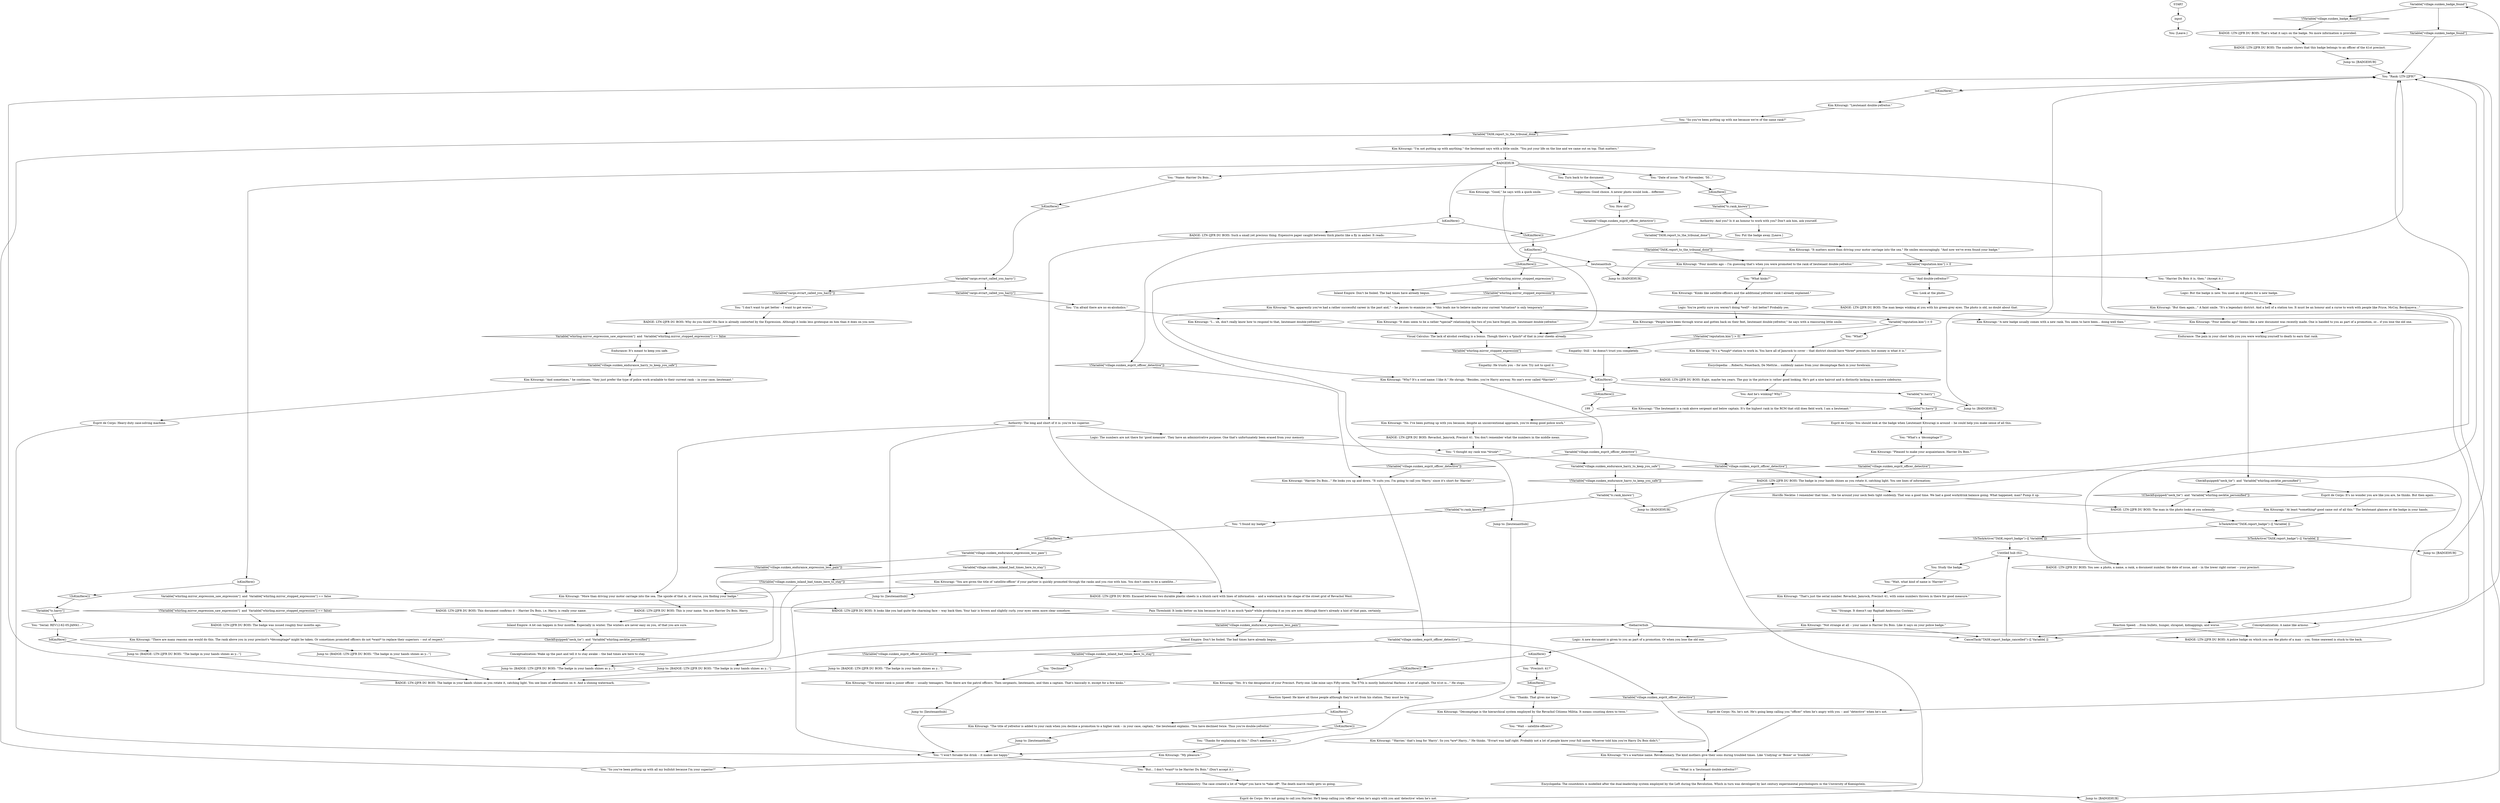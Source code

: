 # INVENTORY / BADGE
# Your lost badge.
# ==================================================
digraph G {
	  0 [label="START"];
	  1 [label="input"];
	  2 [label="Variable[\"village.sunken_badge_found\"]"];
	  3 [label="Variable[\"village.sunken_badge_found\"]", shape=diamond];
	  4 [label="!(Variable[\"village.sunken_badge_found\"])", shape=diamond];
	  5 [label="Kim Kitsuragi: \"It's a *tough* station to work in. You have all of Jamrock to cover -- that district should have *three* precincts, but money is what it is.\""];
	  6 [label="BADGE: LTN-2JFR DU BOIS: The badge in your hands shines as you rotate it, catching light. You see lines of information:"];
	  7 [label="Empathy: Still -- he doesn't trust you completely."];
	  8 [label="You: \"Name: Harrier Du Bois...\""];
	  9 [label="IsTaskActive(\"TASK.report_badge\")--[[ Variable[ ]]"];
	  10 [label="IsTaskActive(\"TASK.report_badge\")--[[ Variable[ ]]", shape=diamond];
	  11 [label="!(IsTaskActive(\"TASK.report_badge\")--[[ Variable[ ]])", shape=diamond];
	  12 [label="Esprit de Corps: Heavy-duty case-solving machine."];
	  13 [label="Kim Kitsuragi: \"My pleasure.\""];
	  14 [label="BADGE: LTN-2JFR DU BOIS: The man keeps winking at you with his green-grey eyes. The photo is old, no doubt about that."];
	  15 [label="Endurance: The pain in your chest tells you you were working yourself to death to earn that rank."];
	  16 [label="You: How old?"];
	  17 [label="Jump to: [BADGE: LTN-2JFR DU BOIS: \"The badge in your hands shines as y...\"]"];
	  18 [label="Kim Kitsuragi: \"Kinks like satellite-officers and the additional yefreitor rank I already explained.\""];
	  19 [label="Variable[\"cargo.evrart_called_you_harry\"]"];
	  20 [label="Variable[\"cargo.evrart_called_you_harry\"]", shape=diamond];
	  21 [label="!(Variable[\"cargo.evrart_called_you_harry\"])", shape=diamond];
	  22 [label="Kim Kitsuragi: \"Not strange at all -- your name is Harrier Du Bois. Like it says on your police badge.\""];
	  23 [label="BADGE: LTN-2JFR DU BOIS: The badge in your hands shines as you rotate it, catching light. You see lines of information on it. And a shining watermark."];
	  24 [label="Kim Kitsuragi: \"Lieutenant double-yefreitor.\""];
	  25 [label="Untitled hub (02)"];
	  26 [label="You: Study the badge."];
	  27 [label="You: And he's winking? Why?"];
	  28 [label="Inland Empire: Don't be fooled. The bad times have already begun."];
	  29 [label="Variable[\"village.sunken_esprit_officer_detective\"]"];
	  30 [label="Variable[\"village.sunken_esprit_officer_detective\"]", shape=diamond];
	  31 [label="!(Variable[\"village.sunken_esprit_officer_detective\"])", shape=diamond];
	  32 [label="Variable[\"village.sunken_esprit_officer_detective\"]"];
	  33 [label="Variable[\"village.sunken_esprit_officer_detective\"]", shape=diamond];
	  34 [label="!(Variable[\"village.sunken_esprit_officer_detective\"])", shape=diamond];
	  35 [label="Kim Kitsuragi: \"I'm not putting up with anything,\" the lieutenant says with a little smile. \"You put your life on the line and we came out on top. That matters.\""];
	  36 [label="BADGE: LTN-2JFR DU BOIS: This document confirms it -- Harrier Du Bois, i.e. Harry, is really your name."];
	  37 [label="You: \"Serial: REV12-62-05-JAM41...\""];
	  38 [label="You: Turn back to the document."];
	  39 [label="Jump to: [lieutenanthub]"];
	  40 [label="Visual Calculus: The lack of alcohol swelling is a bonus. Though there's a *pinch* of that in your cheeks already."];
	  41 [label="theharrerhub"];
	  42 [label="Kim Kitsuragi: \"It's a wartime name. Revolutionary. The kind mothers give their sons during troubled times. Like 'Undying' or 'Boxer' or 'Ironhide'.\""];
	  43 [label="Kim Kitsuragi: \"That's just the serial number. Revachol, Jamrock, Precinct 41, with some numbers thrown in there for good measure.\""];
	  44 [label="Jump to: [BADGE: LTN-2JFR DU BOIS: \"The badge in your hands shines as y...\"]"];
	  45 [label="Kim Kitsuragi: \"Yes, apparently you've had a rather successful career in the past and,\" -- he pauses to examine you -- \"this leads me to believe maybe your current *situation* is only temporary.\""];
	  46 [label="Variable[\"village.sunken_endurance_harry_to_keep_you_safe\"]"];
	  47 [label="Variable[\"village.sunken_endurance_harry_to_keep_you_safe\"]", shape=diamond];
	  48 [label="!(Variable[\"village.sunken_endurance_harry_to_keep_you_safe\"])", shape=diamond];
	  49 [label="Reaction Speed: ...from bullets, hunger, shrapnel, kidnappings, and worse."];
	  50 [label="Kim Kitsuragi: \"And sometimes,\" he continues, \"they just prefer the type of police work available to their current rank -- in your case, lieutenant.\""];
	  51 [label="Jump to: [BADGE: LTN-2JFR DU BOIS: \"The badge in your hands shines as y...\"]"];
	  52 [label="Jump to: [BADGEHUB]"];
	  53 [label="You: \"I thought my rank was *drunk*.\""];
	  54 [label="You: \"Harrier Du Bois it is, then.\" (Accept it.)"];
	  55 [label="CancelTask(\"TASK.report_badge_cancelled\")--[[ Variable[ ]]"];
	  56 [label="Jump to: [BADGEHUB]"];
	  57 [label="Horrific Necktie: I remember that time... the tie around your neck feels tight suddenly. That was a good time. We had a good work/drink balance going. What happened, man? Pump it up."];
	  58 [label="Conceptualization: Wake up the past and tell it to stay awake -- the bad times are here to stay."];
	  59 [label="You: \"Declined?\""];
	  60 [label="Jump to: [lieutenanthub]"];
	  61 [label="You: \"So you've been putting up with all my bullshit because I'm your superior?\""];
	  62 [label="Kim Kitsuragi: \"More than driving your motor carriage into the sea. The upside of that is, of course, you finding your badge.\""];
	  63 [label="BADGEHUB"];
	  64 [label="You: \"Rank: LTN-2JFR?\""];
	  65 [label="Kim Kitsuragi: \"Good,\" he says with a quick smile."];
	  66 [label="Kim Kitsuragi: \"Décomptage is the hierarchical system employed by the Revachol Citizens Militia. It means counting down to twos.\""];
	  67 [label="Kim Kitsuragi: \"Pleased to make your acquaintance, Harrier Du Bois.\""];
	  68 [label="Logic: But the badge is new. You used an old photo for a new badge."];
	  69 [label="Kim Kitsuragi: \"Four months ago? Seems like a new document was recently made. One is handed to you as part of a promotion, or... if you lose the old one."];
	  70 [label="You: \"I found my badge!\""];
	  71 [label="BADGE: LTN-2JFR DU BOIS: That's what it says on the badge. No more information is provided."];
	  72 [label="Kim Kitsuragi: \"Yes. It's the designation of your Precinct. Forty-one. Like mine says Fifty-seven. The 57th is mostly Industrial Harbour. A lot of asphalt. The 41st is...\" He stops."];
	  73 [label="You: \"Thanks. That gives me hope.\""];
	  74 [label="Kim Kitsuragi: \"A new badge usually comes with a new rank. You seem to have been... doing well then.\""];
	  75 [label="You: \"What kinks?\""];
	  76 [label="Jump to: [lieutenanthub]"];
	  77 [label="IsKimHere()"];
	  78 [label="IsKimHere()", shape=diamond];
	  79 [label="!(IsKimHere())", shape=diamond];
	  80 [label="Variable[\"tc.harry\"]"];
	  81 [label="Variable[\"tc.harry\"]", shape=diamond];
	  82 [label="!(Variable[\"tc.harry\"])", shape=diamond];
	  83 [label="Jump to: [BADGEHUB]"];
	  84 [label="Inland Empire: A lot can happen in four months. Especially in winter. The winters are never easy on you, of that you are sure."];
	  85 [label="Kim Kitsuragi: \"People have been through worse and gotten back on their feet, lieutenant double-yefreitor,\" he says with a reassuring little smile."];
	  86 [label="Kim Kitsuragi: \"I... uh, don't really know how to respond to that, lieutenant double-yefreitor.\""];
	  87 [label="BADGE: LTN-2JFR DU BOIS: Why do you think? His face is already contorted by the Expression. Although it looks less grotesque on him than it does on you now."];
	  88 [label="Kim Kitsuragi: \"The lieutenant is a rank above sergeant and below captain. It's the highest rank in the RCM that still does field work. I am a lieutenant.\""];
	  89 [label="Encyclopedia: The countdown is modelled after the dual-leadership system employed by the Left during the Revolution. Which in turn was developed by last century experimental psychologists in the University of Koenigstein."];
	  90 [label="You: \"Wait -- satellite-officers?\""];
	  91 [label="Logic: The numbers are not there for 'good measure'. They have an administrative purpose. One that's unfortunately been erased from your memory."];
	  92 [label="You: \"Strange. It doesn't say Raphaël Ambrosius Costeau.\""];
	  93 [label="Jump to: [BADGE: LTN-2JFR DU BOIS: \"The badge in your hands shines as y...\"]"];
	  94 [label="You: \"What's a 'décomptage'?\""];
	  95 [label="Jump to: [BADGEHUB]"];
	  96 [label="Authority: The long and short of it is: you're his superior."];
	  97 [label="Logic: You're pretty sure you weren't doing *well* -- but better? Probably yes."];
	  98 [label="Esprit de Corps: He's not going to call you Harrier. He'll keep calling you 'officer' when he's angry with you and 'detective' when he's not."];
	  99 [label="Kim Kitsuragi: \"Harrier Du Bois...\" He looks you up and down. \"It suits you. I'm going to call you 'Harry,' since it's short for 'Harrier'.\""];
	  100 [label="You: \"I don't want to get better -- I want to get worse.\""];
	  101 [label="Kim Kitsuragi: \"Why? It's a cool name. I like it.\" He shrugs. \"Besides, you're Harry anyway. No one's ever called *Harrier*.\""];
	  102 [label="Electrochemistry: The case created a lot of *edge* you have to *take off*. The death march really gets us going."];
	  103 [label="CheckEquipped(\"neck_tie\")  and  Variable[\"whirling.necktie_personified\"]"];
	  104 [label="CheckEquipped(\"neck_tie\")  and  Variable[\"whirling.necktie_personified\"]", shape=diamond];
	  105 [label="!(CheckEquipped(\"neck_tie\")  and  Variable[\"whirling.necktie_personified\"])", shape=diamond];
	  106 [label="Esprit de Corps: It's no wonder you are like you are, he thinks. But then again..."];
	  107 [label="Encyclopedia: ...Roberts, Feuerbach, De Mettrie... suddenly names from your décomptage flash in your forebrain."];
	  108 [label="Esprit de Corps: No, he's not. He's going keep calling you \"officer\" when he's angry with you -- and \"detective\" when he's not."];
	  109 [label="Jump to: [BADGE: LTN-2JFR DU BOIS: \"The badge in your hands shines as y...\"]"];
	  110 [label="You: Put the badge away. [Leave.]"];
	  111 [label="Conceptualization: A name like armour."];
	  112 [label="Variable[\"tc.rank_known\"]"];
	  113 [label="Variable[\"tc.rank_known\"]", shape=diamond];
	  114 [label="!(Variable[\"tc.rank_known\"])", shape=diamond];
	  115 [label="Jump to: [BADGEHUB]"];
	  116 [label="BADGE: LTN-2JFR DU BOIS: The man in the photo looks at you solemnly."];
	  117 [label="You: \"Thanks for explaining all this.\" (Don't mention it.)"];
	  118 [label="BADGE: LTN-2JFR DU BOIS: Encased between two durable plastic sheets is a bluish card with lines of information -- and a watermark in the shape of the street grid of Revachol West."];
	  119 [label="You: \"Wait, what kind of name is 'Harrier'?\""];
	  120 [label="Logic: A new document is given to you as part of a promotion. Or when you lose the old one."];
	  121 [label="Kim Kitsuragi: \"There are many reasons one would do this. The rank above you in your precinct's *décomptage* might be taken. Or sometimes promoted officers do not *want* to replace their superiors -- out of respect.\""];
	  122 [label="Kim Kitsuragi: \"The lowest rank is junior officer -- usually teenagers. Then there are the patrol officers. Then sergeants, lieutenants, and then a captain. That's basically it, except for a few kinks.\""];
	  123 [label="Jump to: [BADGEHUB]"];
	  124 [label="IsKimHere()"];
	  125 [label="IsKimHere()", shape=diamond];
	  126 [label="!(IsKimHere())", shape=diamond];
	  127 [label="You: \"Precinct: 41?\""];
	  128 [label="IsKimHere()"];
	  129 [label="IsKimHere()", shape=diamond];
	  130 [label="!(IsKimHere())", shape=diamond];
	  131 [label="BADGE: LTN-2JFR DU BOIS: Such a small yet precious thing. Expensive paper caught between thick plastic like a fly in amber. It reads:"];
	  132 [label="Suggestion: Good choice. A newer photo would look... different."];
	  133 [label="Kim Kitsuragi: \"But then again...\" A faint smile. \"It's a legendary district. And a hell of a station too. It must be an honour and a curse to work with people like Pryce, McCoy, Berdyayeva...\""];
	  134 [label="Kim Kitsuragi: \"At least *something* good came out of all this.\" The lieutenant glances at the badge in your hands."];
	  135 [label="Variable[\"village.sunken_endurance_expression_less_pain\"]"];
	  136 [label="Variable[\"village.sunken_endurance_expression_less_pain\"]", shape=diamond];
	  137 [label="!(Variable[\"village.sunken_endurance_expression_less_pain\"])", shape=diamond];
	  138 [label="Variable[\"village.sunken_inland_bad_times_here_to_stay\"]"];
	  139 [label="Variable[\"village.sunken_inland_bad_times_here_to_stay\"]", shape=diamond];
	  140 [label="!(Variable[\"village.sunken_inland_bad_times_here_to_stay\"])", shape=diamond];
	  141 [label="Kim Kitsuragi: \"You are given the title of 'satellite-officer' if your partner is quickly promoted through the ranks and you rise with him. You don't seem to be a satellite...\""];
	  142 [label="Kim Kitsuragi: \"'Harrier,' that's long for 'Harry'. So you *are* Harry...\" He thinks. \"Evrart was half right. Probably not a lot of people know your full name. Whoever told him you're Harry Du Bois didn't.\""];
	  143 [label="You: \"I'm afraid there are no ex-alcoholics.\""];
	  144 [label="Kim Kitsuragi: \"It does seem to be a rather *special* relationship the two of you have forged, yes, lieutenant double-yefreitor.\""];
	  145 [label="You: \"But... I don't *want* to be Harrier Du Bois.\" (Don't accept it.)"];
	  146 [label="BADGE: LTN-2JFR DU BOIS: A police badge on which you see the photo of a man -- you. Some seaweed is stuck to the back."];
	  147 [label="You: [Leave.]"];
	  148 [label="BADGE: LTN-2JFR DU BOIS: You see: a photo, a name, a rank, a document number, the date of issue, and -- in the lower right corner -- your precinct."];
	  149 [label="Pain Threshold: It looks better on him because he isn't in as much *pain* while producing it as you are now. Although there's already a hint of that pain, certainly."];
	  150 [label="Endurance: It's meant to keep you safe."];
	  151 [label="You: \"What is a 'lieutenant double-yefreitor?'\""];
	  152 [label="You: \"So you've been putting up with me because we're of the same rank?\""];
	  153 [label="Jump to: [lieutenanthub]"];
	  154 [label="BADGE: LTN-2JFR DU BOIS: This is your name. You are Harrier Du Bois. Harry."];
	  155 [label="Esprit de Corps: You should look at the badge when Lieutenant Kitsuragi is around -- he could help you make sense of all this."];
	  156 [label="BADGE: LTN-2JFR DU BOIS: The number shows that this badge belongs to an officer of the 41st precinct."];
	  157 [label="IsKimHere()"];
	  158 [label="IsKimHere()", shape=diamond];
	  159 [label="!(IsKimHere())", shape=diamond];
	  160 [label="lieutenanthub"];
	  161 [label="You: \"I won't forsake the drink -- it makes me happy.\""];
	  162 [label="Variable[\"reputation.kim\"] > 0"];
	  163 [label="Variable[\"reputation.kim\"] > 0", shape=diamond];
	  164 [label="!(Variable[\"reputation.kim\"] > 0)", shape=diamond];
	  165 [label="You: \"What?"];
	  166 [label="Reaction Speed: He knew all those people although they're not from his station. They must be big."];
	  167 [label="BADGE: LTN-2JFR DU BOIS: Eight, maybe ten years. The guy in the picture is rather good looking. He's got a nice haircut and is distinctly lacking in massive sideburns."];
	  168 [label="Variable[\"village.sunken_esprit_officer_detective\"]"];
	  169 [label="Variable[\"village.sunken_esprit_officer_detective\"]", shape=diamond];
	  170 [label="!(Variable[\"village.sunken_esprit_officer_detective\"])", shape=diamond];
	  171 [label="Variable[\"TASK.report_to_the_tribunal_done\"]"];
	  172 [label="Variable[\"TASK.report_to_the_tribunal_done\"]", shape=diamond];
	  173 [label="!(Variable[\"TASK.report_to_the_tribunal_done\"])", shape=diamond];
	  174 [label="Kim Kitsuragi: \"It matters more than driving your motor carriage into the sea.\" He smiles encouragingly. \"And now we've even found your badge.\""];
	  175 [label="BADGE: LTN-2JFR DU BOIS: Revachol, Jamrock, Precinct 41. You don't remember what the numbers in the middle mean."];
	  176 [label="Variable[\"whirling.mirror_stopped_expression\"]"];
	  177 [label="Variable[\"whirling.mirror_stopped_expression\"]", shape=diamond];
	  178 [label="!(Variable[\"whirling.mirror_stopped_expression\"])", shape=diamond];
	  179 [label="Inland Empire: Don't be fooled. The bad times have already begun."];
	  180 [label="Empathy: He trusts you -- for now. Try not to spoil it."];
	  181 [label="You: \"And double-yefreitor?\""];
	  182 [label="Kim Kitsuragi: \"No. I've been putting up with you because, despite an unconventional approach, you're doing good police work.\""];
	  183 [label="Kim Kitsuragi: \"Four months ago -- I'm guessing that's when you were promoted to the rank of lieutenant double-yefreitor.\""];
	  184 [label="Authority: And you? Is it an honour to work with you? Don't ask him, ask yourself."];
	  185 [label="IsKimHere()"];
	  186 [label="IsKimHere()", shape=diamond];
	  187 [label="!(IsKimHere())", shape=diamond];
	  188 [label="Kim Kitsuragi: \"The title of yefreitor is added to your rank when you decline a promotion to a higher rank -- in your case, captain,\" the lieutenant explains. \"You have declined twice. Thus you're double-yefreitor.\""];
	  189 [label="You: Look at the photo."];
	  190 [label="You: \"Date of issue: 7th of November, '50...\""];
	  191 [label="IsKimHere()"];
	  192 [label="IsKimHere()", shape=diamond];
	  193 [label="!(IsKimHere())", shape=diamond];
	  194 [label="Variable[\"whirling.mirror_expression_saw_expression\"]  and  Variable[\"whirling.mirror_stopped_expression\"] == false"];
	  195 [label="Variable[\"whirling.mirror_expression_saw_expression\"]  and  Variable[\"whirling.mirror_stopped_expression\"] == false", shape=diamond];
	  196 [label="!(Variable[\"whirling.mirror_expression_saw_expression\"]  and  Variable[\"whirling.mirror_stopped_expression\"] == false)", shape=diamond];
	  197 [label="BADGE: LTN-2JFR DU BOIS: It looks like you had quite the charming face -- way back then. Your hair is brown and slightly curly, your eyes seem more clear somehow."];
	  198 [label="BADGE: LTN-2JFR DU BOIS: The badge was issued roughly four months ago."];
	  0 -> 1
	  1 -> 147
	  2 -> 3
	  2 -> 4
	  3 -> 64
	  4 -> 71
	  5 -> 107
	  6 -> 57
	  7 -> 77
	  8 -> 192
	  9 -> 10
	  9 -> 11
	  10 -> 56
	  11 -> 25
	  12 -> 161
	  13 -> 61
	  14 -> 69
	  15 -> 103
	  16 -> 168
	  17 -> 23
	  18 -> 97
	  19 -> 20
	  19 -> 21
	  20 -> 143
	  21 -> 100
	  22 -> 120
	  22 -> 55
	  23 -> 64
	  24 -> 152
	  25 -> 26
	  25 -> 148
	  26 -> 119
	  27 -> 88
	  28 -> 139
	  29 -> 30
	  29 -> 31
	  30 -> 42
	  31 -> 109
	  32 -> 33
	  32 -> 34
	  33 -> 6
	  34 -> 99
	  35 -> 63
	  36 -> 84
	  37 -> 158
	  38 -> 132
	  39 -> 161
	  40 -> 177
	  41 -> 120
	  41 -> 146
	  41 -> 93
	  41 -> 55
	  42 -> 151
	  43 -> 92
	  44 -> 23
	  45 -> 144
	  45 -> 162
	  45 -> 101
	  45 -> 74
	  46 -> 48
	  46 -> 49
	  47 -> 50
	  48 -> 112
	  49 -> 146
	  49 -> 55
	  50 -> 12
	  51 -> 23
	  52 -> 64
	  53 -> 46
	  54 -> 68
	  55 -> 25
	  56 -> 64
	  57 -> 116
	  58 -> 17
	  59 -> 122
	  60 -> 161
	  61 -> 172
	  62 -> 154
	  63 -> 128
	  63 -> 65
	  63 -> 38
	  63 -> 8
	  63 -> 111
	  63 -> 190
	  63 -> 191
	  64 -> 125
	  65 -> 40
	  66 -> 90
	  67 -> 169
	  68 -> 133
	  69 -> 15
	  70 -> 186
	  71 -> 156
	  72 -> 166
	  73 -> 66
	  74 -> 15
	  75 -> 18
	  76 -> 161
	  77 -> 80
	  77 -> 79
	  78 -> 113
	  79 -> 199
	  80 -> 82
	  80 -> 83
	  81 -> 37
	  82 -> 155
	  83 -> 64
	  84 -> 104
	  85 -> 40
	  86 -> 40
	  87 -> 195
	  88 -> 182
	  89 -> 123
	  90 -> 142
	  91 -> 53
	  92 -> 22
	  93 -> 23
	  94 -> 67
	  95 -> 64
	  96 -> 153
	  96 -> 118
	  96 -> 91
	  96 -> 62
	  97 -> 85
	  98 -> 6
	  99 -> 29
	  100 -> 87
	  101 -> 32
	  102 -> 98
	  103 -> 105
	  103 -> 106
	  104 -> 58
	  105 -> 116
	  106 -> 134
	  107 -> 167
	  108 -> 42
	  109 -> 23
	  111 -> 146
	  111 -> 55
	  112 -> 114
	  112 -> 115
	  113 -> 184
	  114 -> 70
	  115 -> 64
	  116 -> 9
	  117 -> 13
	  118 -> 149
	  119 -> 43
	  120 -> 124
	  121 -> 51
	  122 -> 76
	  123 -> 64
	  124 -> 126
	  124 -> 127
	  125 -> 24
	  126 -> 72
	  127 -> 129
	  128 -> 130
	  128 -> 131
	  129 -> 73
	  130 -> 157
	  131 -> 96
	  132 -> 16
	  133 -> 108
	  134 -> 9
	  135 -> 137
	  135 -> 138
	  136 -> 28
	  137 -> 17
	  138 -> 140
	  138 -> 141
	  139 -> 59
	  140 -> 17
	  141 -> 153
	  141 -> 118
	  141 -> 62
	  142 -> 42
	  143 -> 86
	  144 -> 40
	  145 -> 102
	  146 -> 2
	  148 -> 64
	  149 -> 136
	  150 -> 47
	  151 -> 89
	  152 -> 172
	  153 -> 161
	  154 -> 84
	  155 -> 94
	  156 -> 52
	  157 -> 160
	  157 -> 159
	  158 -> 44
	  159 -> 176
	  160 -> 39
	  160 -> 54
	  160 -> 95
	  161 -> 145
	  162 -> 164
	  162 -> 165
	  163 -> 181
	  164 -> 7
	  165 -> 5
	  166 -> 185
	  167 -> 27
	  168 -> 170
	  168 -> 171
	  169 -> 6
	  170 -> 99
	  171 -> 173
	  171 -> 174
	  172 -> 35
	  173 -> 183
	  174 -> 163
	  175 -> 53
	  176 -> 178
	  176 -> 179
	  177 -> 180
	  178 -> 45
	  179 -> 45
	  180 -> 77
	  181 -> 189
	  182 -> 175
	  183 -> 75
	  184 -> 110
	  185 -> 187
	  185 -> 188
	  186 -> 135
	  187 -> 117
	  188 -> 60
	  189 -> 14
	  190 -> 78
	  191 -> 193
	  191 -> 194
	  192 -> 19
	  193 -> 81
	  194 -> 196
	  194 -> 197
	  195 -> 150
	  196 -> 198
	  197 -> 41
	  198 -> 121
}


